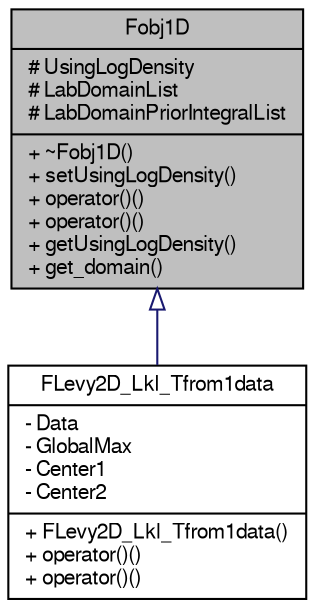 digraph G
{
  edge [fontname="FreeSans",fontsize="10",labelfontname="FreeSans",labelfontsize="10"];
  node [fontname="FreeSans",fontsize="10",shape=record];
  Node1 [label="{Fobj1D\n|# UsingLogDensity\l# LabDomainList\l# LabDomainPriorIntegralList\l|+ ~Fobj1D()\l+ setUsingLogDensity()\l+ operator()()\l+ operator()()\l+ getUsingLogDensity()\l+ get_domain()\l}",height=0.2,width=0.4,color="black", fillcolor="grey75", style="filled" fontcolor="black"];
  Node1 -> Node2 [dir="back",color="midnightblue",fontsize="10",style="solid",arrowtail="onormal",fontname="FreeSans"];
  Node2 [label="{FLevy2D_Lkl_Tfrom1data\n|- Data\l- GlobalMax\l- Center1\l- Center2\l|+ FLevy2D_Lkl_Tfrom1data()\l+ operator()()\l+ operator()()\l}",height=0.2,width=0.4,color="black", fillcolor="white", style="filled",URL="$classFLevy2D__Lkl__Tfrom1data.shtml"];
}
